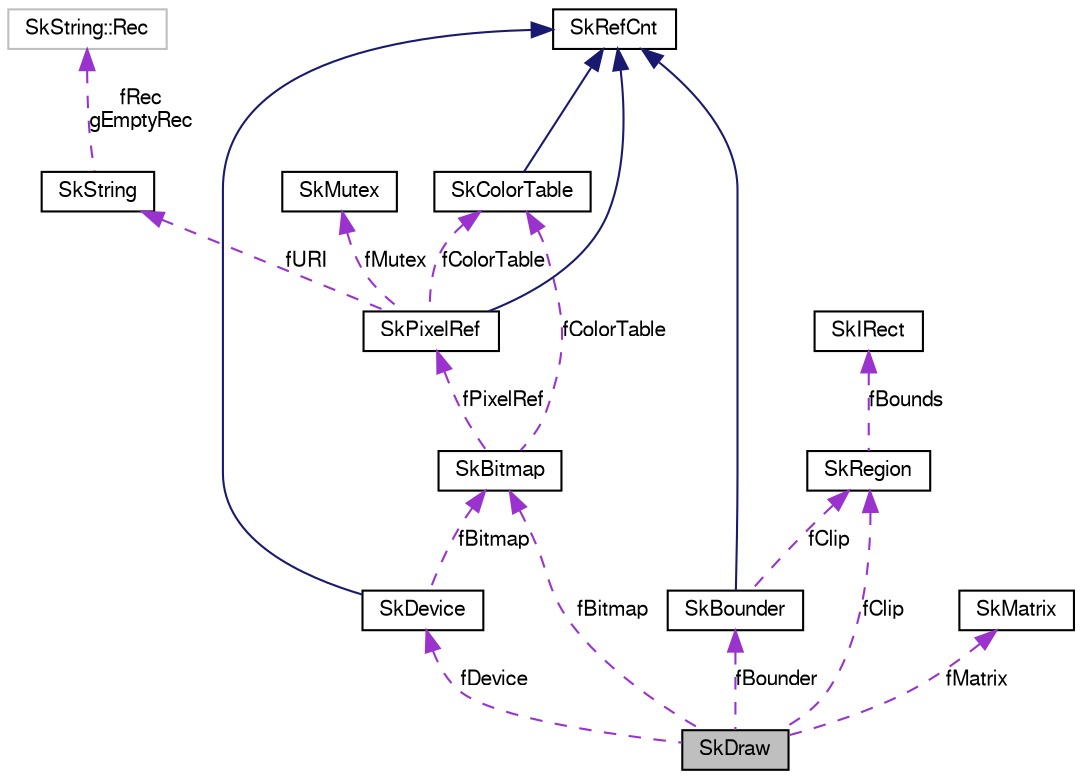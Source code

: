 digraph G
{
  edge [fontname="FreeSans",fontsize="10",labelfontname="FreeSans",labelfontsize="10"];
  node [fontname="FreeSans",fontsize="10",shape=record];
  Node1 [label="SkDraw",height=0.2,width=0.4,color="black", fillcolor="grey75", style="filled" fontcolor="black"];
  Node2 -> Node1 [dir=back,color="darkorchid3",fontsize="10",style="dashed",label="fClip",fontname="FreeSans"];
  Node2 [label="SkRegion",height=0.2,width=0.4,color="black", fillcolor="white", style="filled",URL="$class_sk_region.html"];
  Node3 -> Node2 [dir=back,color="darkorchid3",fontsize="10",style="dashed",label="fBounds",fontname="FreeSans"];
  Node3 [label="SkIRect",height=0.2,width=0.4,color="black", fillcolor="white", style="filled",URL="$struct_sk_i_rect.html"];
  Node4 -> Node1 [dir=back,color="darkorchid3",fontsize="10",style="dashed",label="fBitmap",fontname="FreeSans"];
  Node4 [label="SkBitmap",height=0.2,width=0.4,color="black", fillcolor="white", style="filled",URL="$class_sk_bitmap.html"];
  Node5 -> Node4 [dir=back,color="darkorchid3",fontsize="10",style="dashed",label="fColorTable",fontname="FreeSans"];
  Node5 [label="SkColorTable",height=0.2,width=0.4,color="black", fillcolor="white", style="filled",URL="$class_sk_color_table.html"];
  Node6 -> Node5 [dir=back,color="midnightblue",fontsize="10",style="solid",fontname="FreeSans"];
  Node6 [label="SkRefCnt",height=0.2,width=0.4,color="black", fillcolor="white", style="filled",URL="$class_sk_ref_cnt.html"];
  Node7 -> Node4 [dir=back,color="darkorchid3",fontsize="10",style="dashed",label="fPixelRef",fontname="FreeSans"];
  Node7 [label="SkPixelRef",height=0.2,width=0.4,color="black", fillcolor="white", style="filled",URL="$class_sk_pixel_ref.html"];
  Node6 -> Node7 [dir=back,color="midnightblue",fontsize="10",style="solid",fontname="FreeSans"];
  Node5 -> Node7 [dir=back,color="darkorchid3",fontsize="10",style="dashed",label="fColorTable",fontname="FreeSans"];
  Node8 -> Node7 [dir=back,color="darkorchid3",fontsize="10",style="dashed",label="fMutex",fontname="FreeSans"];
  Node8 [label="SkMutex",height=0.2,width=0.4,color="black", fillcolor="white", style="filled",URL="$class_sk_mutex.html"];
  Node9 -> Node7 [dir=back,color="darkorchid3",fontsize="10",style="dashed",label="fURI",fontname="FreeSans"];
  Node9 [label="SkString",height=0.2,width=0.4,color="black", fillcolor="white", style="filled",URL="$class_sk_string.html"];
  Node10 -> Node9 [dir=back,color="darkorchid3",fontsize="10",style="dashed",label="fRec\ngEmptyRec",fontname="FreeSans"];
  Node10 [label="SkString::Rec",height=0.2,width=0.4,color="grey75", fillcolor="white", style="filled"];
  Node11 -> Node1 [dir=back,color="darkorchid3",fontsize="10",style="dashed",label="fDevice",fontname="FreeSans"];
  Node11 [label="SkDevice",height=0.2,width=0.4,color="black", fillcolor="white", style="filled",URL="$class_sk_device.html"];
  Node6 -> Node11 [dir=back,color="midnightblue",fontsize="10",style="solid",fontname="FreeSans"];
  Node4 -> Node11 [dir=back,color="darkorchid3",fontsize="10",style="dashed",label="fBitmap",fontname="FreeSans"];
  Node12 -> Node1 [dir=back,color="darkorchid3",fontsize="10",style="dashed",label="fMatrix",fontname="FreeSans"];
  Node12 [label="SkMatrix",height=0.2,width=0.4,color="black", fillcolor="white", style="filled",URL="$class_sk_matrix.html"];
  Node13 -> Node1 [dir=back,color="darkorchid3",fontsize="10",style="dashed",label="fBounder",fontname="FreeSans"];
  Node13 [label="SkBounder",height=0.2,width=0.4,color="black", fillcolor="white", style="filled",URL="$class_sk_bounder.html"];
  Node6 -> Node13 [dir=back,color="midnightblue",fontsize="10",style="solid",fontname="FreeSans"];
  Node2 -> Node13 [dir=back,color="darkorchid3",fontsize="10",style="dashed",label="fClip",fontname="FreeSans"];
}
